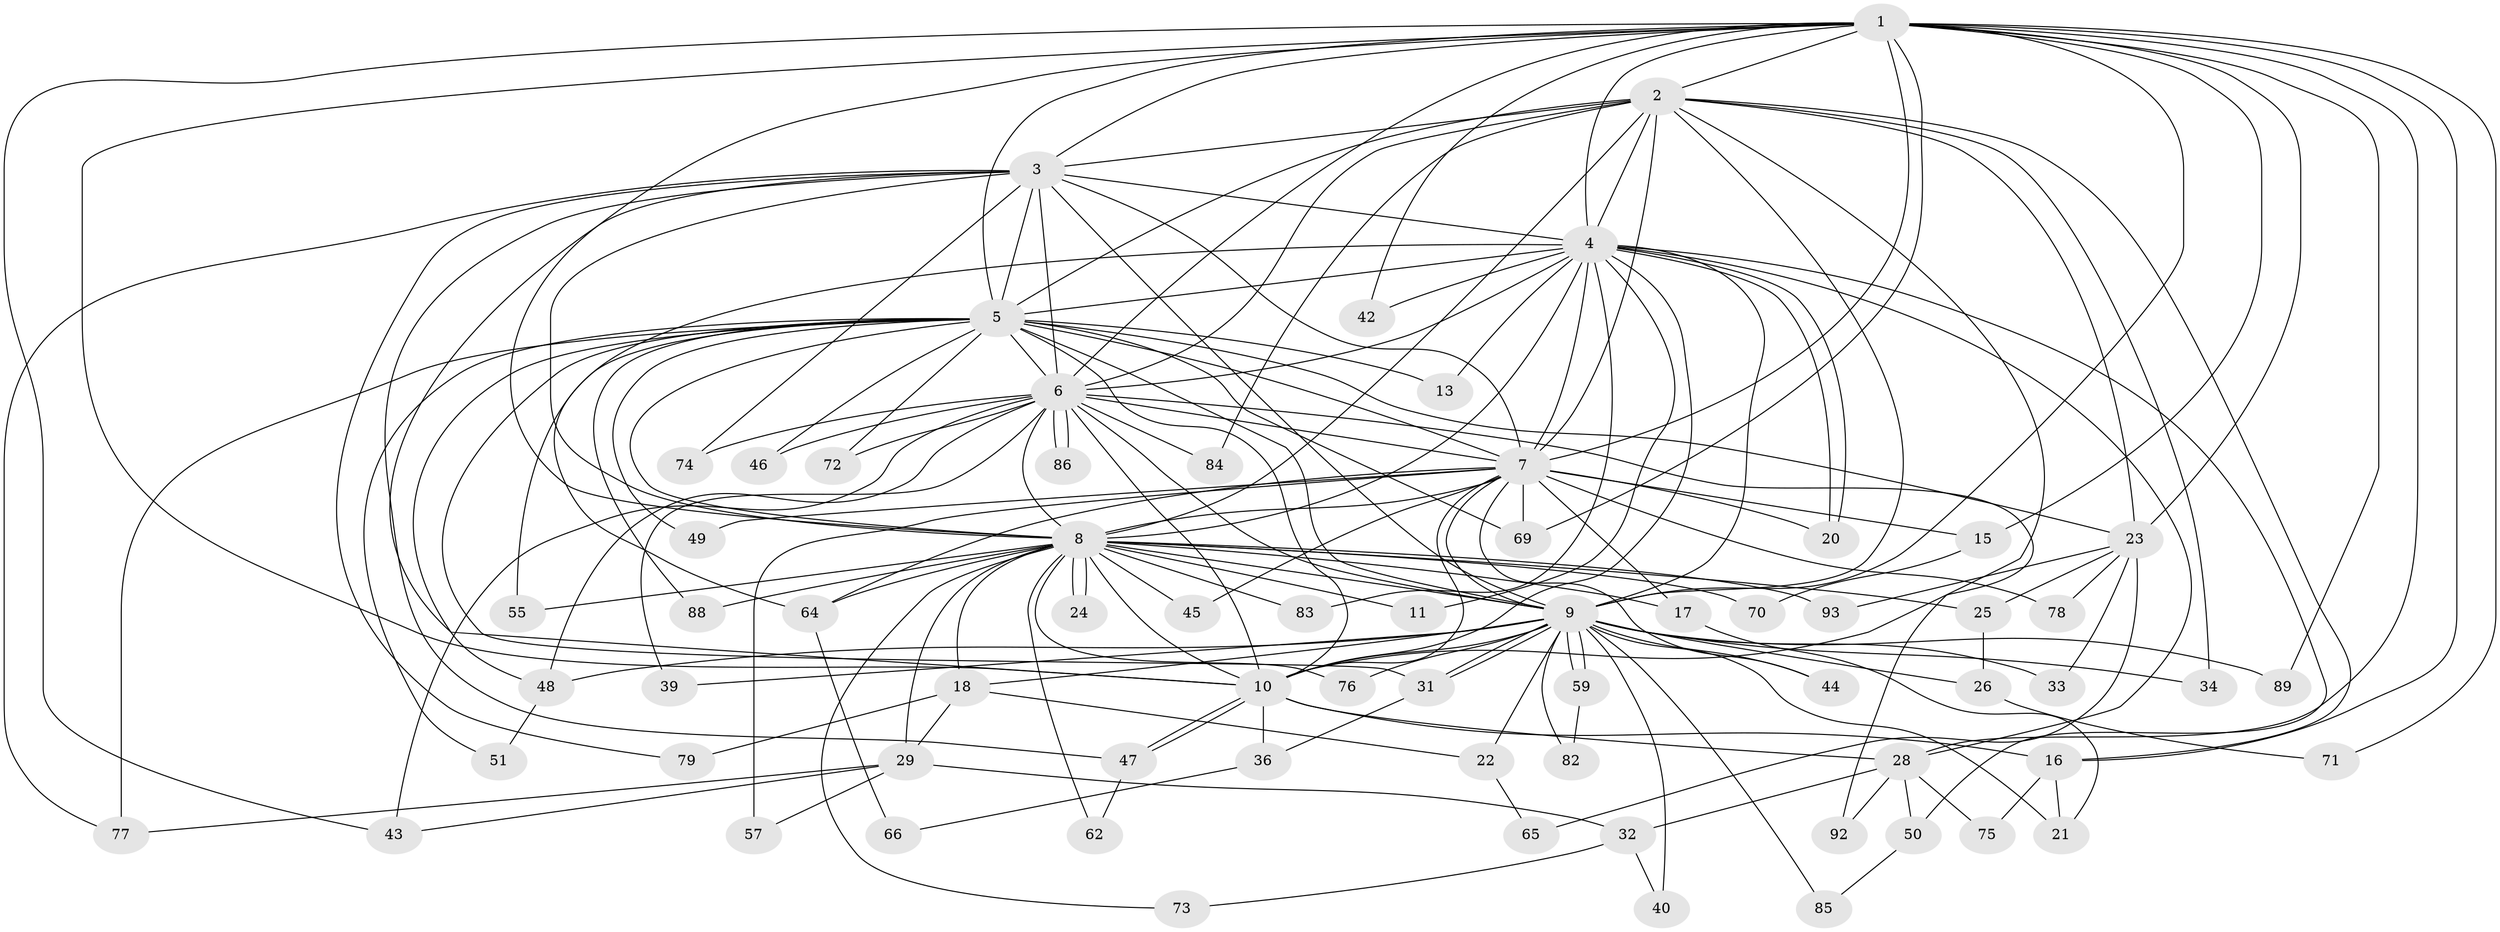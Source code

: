 // Generated by graph-tools (version 1.1) at 2025/23/03/03/25 07:23:37]
// undirected, 69 vertices, 175 edges
graph export_dot {
graph [start="1"]
  node [color=gray90,style=filled];
  1 [super="+37"];
  2 [super="+90"];
  3 [super="+68"];
  4 [super="+54"];
  5 [super="+12"];
  6 [super="+61"];
  7 [super="+30"];
  8 [super="+14"];
  9 [super="+27"];
  10 [super="+19"];
  11;
  13;
  15 [super="+80"];
  16 [super="+41"];
  17;
  18;
  20 [super="+60"];
  21;
  22;
  23 [super="+38"];
  24;
  25 [super="+67"];
  26;
  28 [super="+53"];
  29 [super="+63"];
  31 [super="+58"];
  32;
  33 [super="+35"];
  34;
  36;
  39;
  40;
  42;
  43 [super="+91"];
  44;
  45;
  46;
  47 [super="+56"];
  48 [super="+52"];
  49;
  50;
  51;
  55;
  57;
  59;
  62;
  64 [super="+81"];
  65;
  66;
  69 [super="+94"];
  70;
  71;
  72;
  73;
  74;
  75;
  76;
  77 [super="+87"];
  78;
  79;
  82;
  83;
  84;
  85;
  86;
  88;
  89;
  92;
  93;
  1 -- 2;
  1 -- 3;
  1 -- 4;
  1 -- 5;
  1 -- 6;
  1 -- 7;
  1 -- 8;
  1 -- 9;
  1 -- 10;
  1 -- 15;
  1 -- 28;
  1 -- 42;
  1 -- 43;
  1 -- 89;
  1 -- 23;
  1 -- 69;
  1 -- 71;
  1 -- 16;
  2 -- 3;
  2 -- 4;
  2 -- 5;
  2 -- 6;
  2 -- 7 [weight=2];
  2 -- 8 [weight=2];
  2 -- 9;
  2 -- 10;
  2 -- 16;
  2 -- 23;
  2 -- 34;
  2 -- 84;
  3 -- 4;
  3 -- 5 [weight=2];
  3 -- 6;
  3 -- 7;
  3 -- 8;
  3 -- 9 [weight=2];
  3 -- 10;
  3 -- 79;
  3 -- 47;
  3 -- 74;
  3 -- 77;
  4 -- 5;
  4 -- 6 [weight=2];
  4 -- 7;
  4 -- 8;
  4 -- 9;
  4 -- 10;
  4 -- 11;
  4 -- 13;
  4 -- 20 [weight=2];
  4 -- 20;
  4 -- 42;
  4 -- 50;
  4 -- 64;
  4 -- 83;
  4 -- 28;
  5 -- 6;
  5 -- 7;
  5 -- 8;
  5 -- 9;
  5 -- 10;
  5 -- 13;
  5 -- 23;
  5 -- 46;
  5 -- 48;
  5 -- 49;
  5 -- 51;
  5 -- 55;
  5 -- 72;
  5 -- 77;
  5 -- 88;
  5 -- 69;
  5 -- 31;
  6 -- 7;
  6 -- 8;
  6 -- 9;
  6 -- 10;
  6 -- 39;
  6 -- 43;
  6 -- 46;
  6 -- 48;
  6 -- 72;
  6 -- 74;
  6 -- 84;
  6 -- 86;
  6 -- 86;
  6 -- 92;
  7 -- 8;
  7 -- 9 [weight=2];
  7 -- 10;
  7 -- 15 [weight=2];
  7 -- 17;
  7 -- 44;
  7 -- 45;
  7 -- 49;
  7 -- 57;
  7 -- 64;
  7 -- 69;
  7 -- 78;
  7 -- 20;
  8 -- 9;
  8 -- 10 [weight=2];
  8 -- 11;
  8 -- 17;
  8 -- 18;
  8 -- 24;
  8 -- 24;
  8 -- 25 [weight=2];
  8 -- 29 [weight=2];
  8 -- 45;
  8 -- 55;
  8 -- 62;
  8 -- 70;
  8 -- 73;
  8 -- 76;
  8 -- 83;
  8 -- 88;
  8 -- 93;
  8 -- 64;
  9 -- 10;
  9 -- 18;
  9 -- 22;
  9 -- 26;
  9 -- 31;
  9 -- 31;
  9 -- 33;
  9 -- 34;
  9 -- 39;
  9 -- 44;
  9 -- 59;
  9 -- 59;
  9 -- 76;
  9 -- 82;
  9 -- 89;
  9 -- 21;
  9 -- 85;
  9 -- 40;
  9 -- 48;
  10 -- 16;
  10 -- 28;
  10 -- 36;
  10 -- 47;
  10 -- 47;
  15 -- 70;
  16 -- 21;
  16 -- 75;
  17 -- 21;
  18 -- 22;
  18 -- 29;
  18 -- 79;
  22 -- 65;
  23 -- 25;
  23 -- 33 [weight=2];
  23 -- 65;
  23 -- 78;
  23 -- 93;
  25 -- 26;
  26 -- 71;
  28 -- 32;
  28 -- 50;
  28 -- 92;
  28 -- 75;
  29 -- 32;
  29 -- 57;
  29 -- 43;
  29 -- 77;
  31 -- 36;
  32 -- 40;
  32 -- 73;
  36 -- 66;
  47 -- 62;
  48 -- 51;
  50 -- 85;
  59 -- 82;
  64 -- 66;
}
